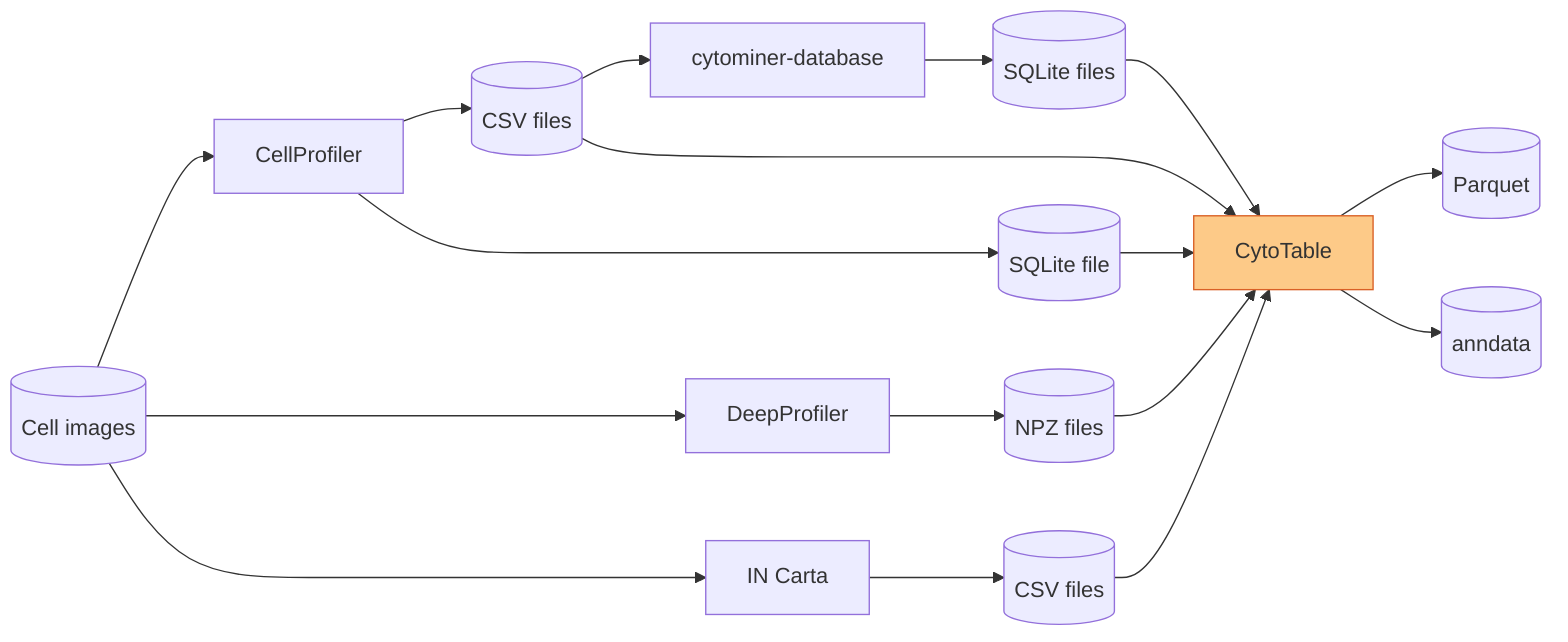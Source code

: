 flowchart LR

    images[(Cell images)]
    CellProfiler
    csv[(CSV files)]
    DeepProfiler
    npz[(NPZ files)]
    cytominer-database
    sqlite[(SQLite files)]
    cp_sqlite[(SQLite file)]
    in_carta[IN Carta]
    ic_csv[(CSV files)]
    parquet[(Parquet)]
    anndata[(anndata)]
    CytoTable

    images --> CellProfiler
    images --> DeepProfiler
     images --> in_carta
    CellProfiler --> csv
    CellProfiler --> cp_sqlite
    DeepProfiler --> npz
    csv --> cytominer-database
    cytominer-database --> sqlite
    in_carta --> ic_csv
    csv --> CytoTable
    npz --> CytoTable
    sqlite --> CytoTable
    cp_sqlite --> CytoTable
    ic_csv --> CytoTable
    CytoTable --> parquet
    CytoTable --> anndata

    style CytoTable fill:#FDCA88,stroke:#D96026;
